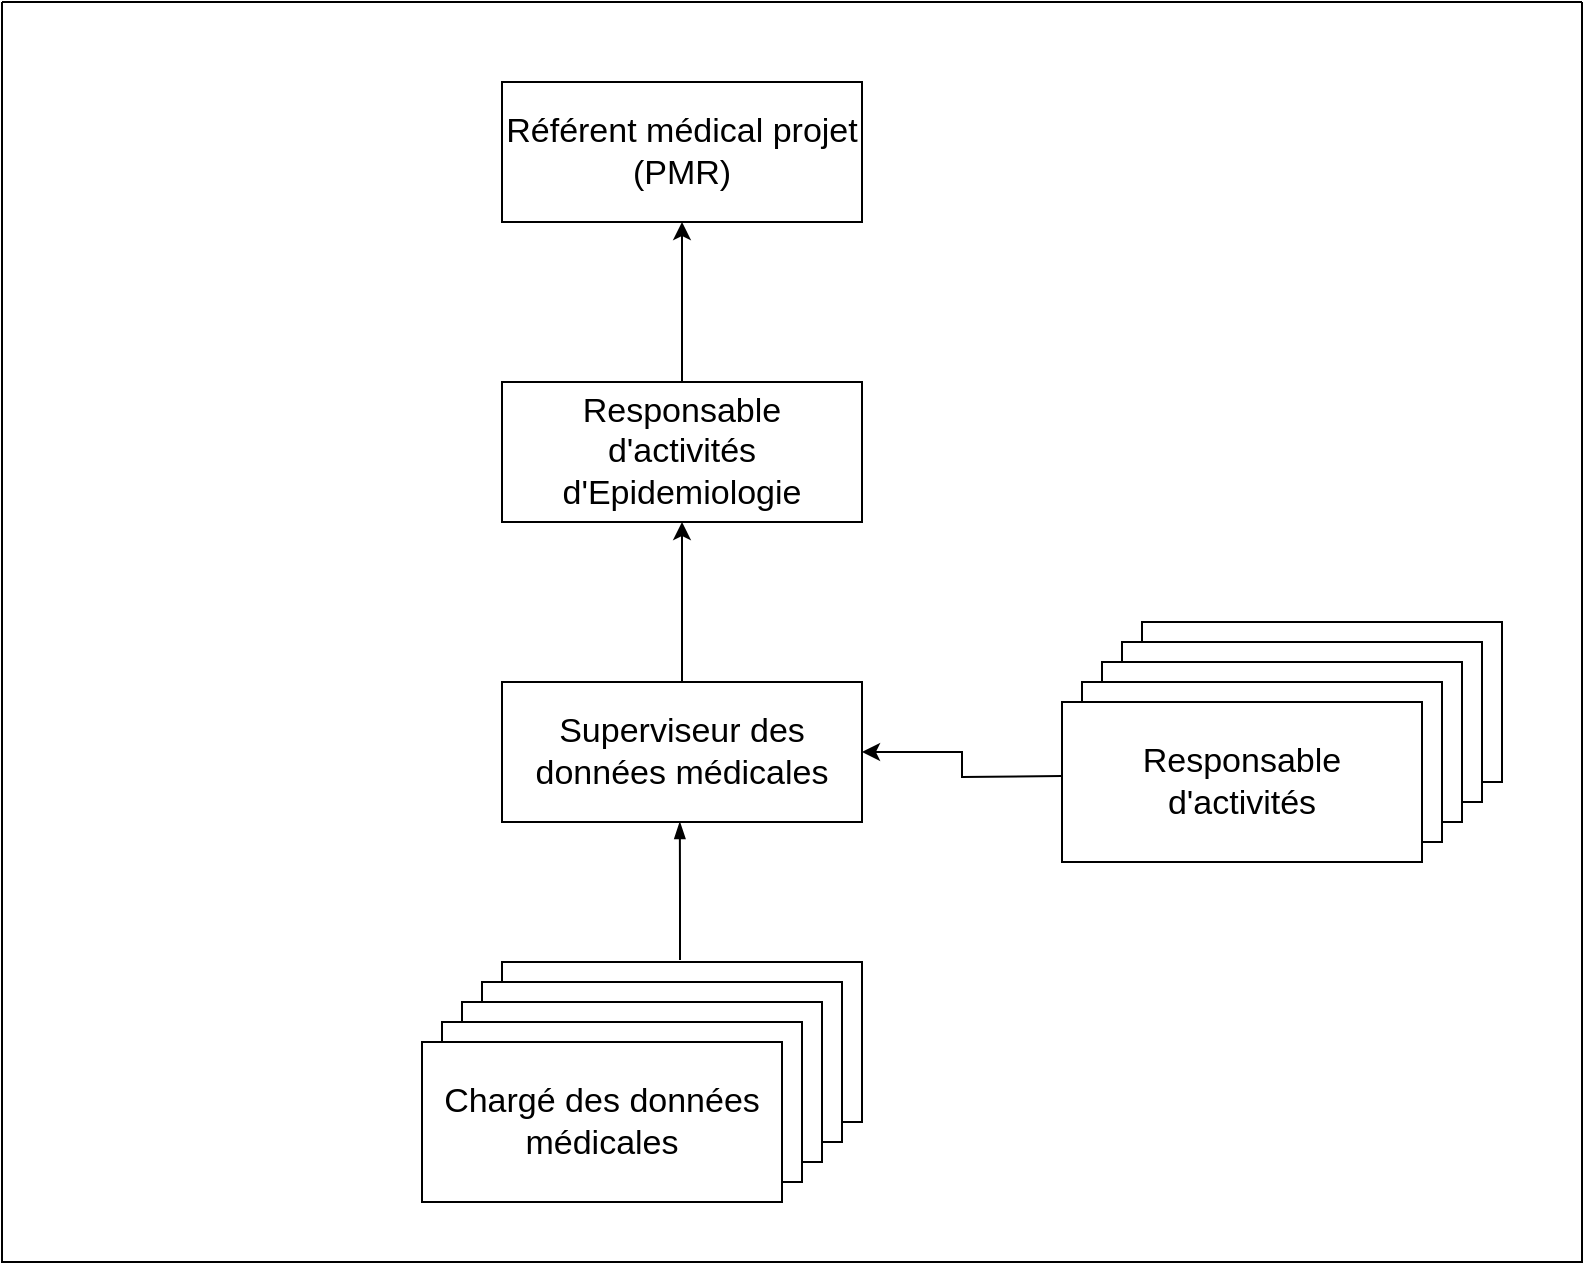 <mxfile version="13.9.6" type="github">
  <diagram id="prtHgNgQTEPvFCAcTncT" name="Page-1">
    <mxGraphModel dx="1564" dy="1977" grid="1" gridSize="10" guides="1" tooltips="1" connect="1" arrows="1" fold="1" page="1" pageScale="1" pageWidth="827" pageHeight="1169" math="0" shadow="0">
      <root>
        <mxCell id="0" />
        <mxCell id="1" parent="0" />
        <mxCell id="dNxyNK7c78bLwvsdeMH5-11" value="" style="swimlane;html=1;startSize=0;horizontal=1;containerType=tree;glass=0;swimlaneFillColor=none;" parent="1" vertex="1">
          <mxGeometry x="40" y="-280" width="790" height="630" as="geometry" />
        </mxCell>
        <UserObject label="Superviseur des données médicales" name="Tessa Miller" position="CFO" location="Office 1" email="me@example.com" placeholders="1" id="dNxyNK7c78bLwvsdeMH5-12">
          <mxCell style="whiteSpace=wrap;fontSize=17;" parent="dNxyNK7c78bLwvsdeMH5-11" vertex="1">
            <mxGeometry x="250" y="340" width="180" height="70" as="geometry" />
          </mxCell>
        </UserObject>
        <mxCell id="dNxyNK7c78bLwvsdeMH5-15" value="" style="endArrow=blockThin;endFill=1;fontSize=11;edgeStyle=elbowEdgeStyle;elbow=vertical;rounded=0;exitX=0.5;exitY=0;exitDx=0;exitDy=0;entryX=0.494;entryY=1;entryDx=0;entryDy=0;entryPerimeter=0;" parent="dNxyNK7c78bLwvsdeMH5-11" target="dNxyNK7c78bLwvsdeMH5-12" edge="1">
          <mxGeometry relative="1" as="geometry">
            <mxPoint x="339" y="479" as="sourcePoint" />
            <mxPoint x="339" y="419" as="targetPoint" />
          </mxGeometry>
        </mxCell>
        <UserObject label="" name="Evan Valet" position="HR Director" location="Office 4" email="me@example.com" placeholders="1" link="https://www.draw.io" id="dNxyNK7c78bLwvsdeMH5-16">
          <mxCell style="" parent="dNxyNK7c78bLwvsdeMH5-11" vertex="1">
            <mxGeometry x="250" y="480" width="180" height="80" as="geometry" />
          </mxCell>
        </UserObject>
        <mxCell id="yGAbrnF77CtUYg8j1XF4-1" value="" style="edgeStyle=orthogonalEdgeStyle;rounded=0;orthogonalLoop=1;jettySize=auto;html=1;" edge="1" source="dNxyNK7c78bLwvsdeMH5-12" target="yGAbrnF77CtUYg8j1XF4-2" parent="dNxyNK7c78bLwvsdeMH5-11">
          <mxGeometry relative="1" as="geometry" />
        </mxCell>
        <UserObject label="Responsable d&#39;activités d&#39;Epidemiologie" name="Tessa Miller" position="CFO" location="Office 1" email="me@example.com" placeholders="1" id="yGAbrnF77CtUYg8j1XF4-2">
          <mxCell style="whiteSpace=wrap;fontSize=17;" vertex="1" parent="dNxyNK7c78bLwvsdeMH5-11">
            <mxGeometry x="250" y="190" width="180" height="70" as="geometry" />
          </mxCell>
        </UserObject>
        <UserObject label="" name="Evan Valet" position="HR Director" location="Office 4" email="me@example.com" placeholders="1" link="https://www.draw.io" id="yGAbrnF77CtUYg8j1XF4-7">
          <mxCell style="" vertex="1" parent="dNxyNK7c78bLwvsdeMH5-11">
            <mxGeometry x="240" y="490" width="180" height="80" as="geometry" />
          </mxCell>
        </UserObject>
        <UserObject label="" name="Evan Valet" position="HR Director" location="Office 4" email="me@example.com" placeholders="1" link="https://www.draw.io" id="yGAbrnF77CtUYg8j1XF4-8">
          <mxCell style="" vertex="1" parent="dNxyNK7c78bLwvsdeMH5-11">
            <mxGeometry x="230" y="500" width="180" height="80" as="geometry" />
          </mxCell>
        </UserObject>
        <UserObject label="" name="Evan Valet" position="HR Director" location="Office 4" email="me@example.com" placeholders="1" link="https://www.draw.io" id="yGAbrnF77CtUYg8j1XF4-9">
          <mxCell style="" vertex="1" parent="dNxyNK7c78bLwvsdeMH5-11">
            <mxGeometry x="220" y="510" width="180" height="80" as="geometry" />
          </mxCell>
        </UserObject>
        <UserObject label="Chargé des données médicales" name="Evan Valet" position="HR Director" location="Office 4" email="me@example.com" placeholders="1" id="yGAbrnF77CtUYg8j1XF4-10">
          <mxCell style="fontSize=17;whiteSpace=wrap;" vertex="1" parent="dNxyNK7c78bLwvsdeMH5-11">
            <mxGeometry x="210" y="520" width="180" height="80" as="geometry" />
          </mxCell>
        </UserObject>
        <mxCell id="yGAbrnF77CtUYg8j1XF4-22" value="" style="endArrow=classic;html=1;rounded=0;edgeStyle=orthogonalEdgeStyle;entryX=1;entryY=0.5;entryDx=0;entryDy=0;" edge="1" parent="dNxyNK7c78bLwvsdeMH5-11" target="dNxyNK7c78bLwvsdeMH5-12">
          <mxGeometry width="50" height="50" relative="1" as="geometry">
            <mxPoint x="530" y="387" as="sourcePoint" />
            <mxPoint x="450" y="365" as="targetPoint" />
          </mxGeometry>
        </mxCell>
        <UserObject label="" name="Evan Valet" position="HR Director" location="Office 4" email="me@example.com" placeholders="1" link="https://www.draw.io" id="yGAbrnF77CtUYg8j1XF4-24">
          <mxCell style="" vertex="1" parent="dNxyNK7c78bLwvsdeMH5-11">
            <mxGeometry x="570" y="310" width="180" height="80" as="geometry" />
          </mxCell>
        </UserObject>
        <UserObject label="" name="Evan Valet" position="HR Director" location="Office 4" email="me@example.com" placeholders="1" link="https://www.draw.io" id="yGAbrnF77CtUYg8j1XF4-25">
          <mxCell style="" vertex="1" parent="dNxyNK7c78bLwvsdeMH5-11">
            <mxGeometry x="560" y="320" width="180" height="80" as="geometry" />
          </mxCell>
        </UserObject>
        <UserObject label="" name="Evan Valet" position="HR Director" location="Office 4" email="me@example.com" placeholders="1" link="https://www.draw.io" id="yGAbrnF77CtUYg8j1XF4-26">
          <mxCell style="" vertex="1" parent="dNxyNK7c78bLwvsdeMH5-11">
            <mxGeometry x="550" y="330" width="180" height="80" as="geometry" />
          </mxCell>
        </UserObject>
        <UserObject label="" name="Evan Valet" position="HR Director" location="Office 4" email="me@example.com" placeholders="1" link="https://www.draw.io" id="yGAbrnF77CtUYg8j1XF4-27">
          <mxCell style="" vertex="1" parent="dNxyNK7c78bLwvsdeMH5-11">
            <mxGeometry x="540" y="340" width="180" height="80" as="geometry" />
          </mxCell>
        </UserObject>
        <UserObject label="Responsable d&#39;activités" name="Evan Valet" position="HR Director" location="Office 4" email="me@example.com" placeholders="1" id="yGAbrnF77CtUYg8j1XF4-28">
          <mxCell style="fontSize=17;whiteSpace=wrap;" vertex="1" parent="dNxyNK7c78bLwvsdeMH5-11">
            <mxGeometry x="530" y="350" width="180" height="80" as="geometry" />
          </mxCell>
        </UserObject>
        <mxCell id="yGAbrnF77CtUYg8j1XF4-29" value="" style="edgeStyle=orthogonalEdgeStyle;rounded=0;orthogonalLoop=1;jettySize=auto;html=1;" edge="1" target="yGAbrnF77CtUYg8j1XF4-30" source="yGAbrnF77CtUYg8j1XF4-2" parent="dNxyNK7c78bLwvsdeMH5-11">
          <mxGeometry relative="1" as="geometry">
            <mxPoint x="380" y="60" as="sourcePoint" />
          </mxGeometry>
        </mxCell>
        <UserObject label="Référent médical projet (PMR)" name="Tessa Miller" position="CFO" location="Office 1" email="me@example.com" placeholders="1" id="yGAbrnF77CtUYg8j1XF4-30">
          <mxCell style="whiteSpace=wrap;fontSize=17;" vertex="1" parent="dNxyNK7c78bLwvsdeMH5-11">
            <mxGeometry x="250" y="40" width="180" height="70" as="geometry" />
          </mxCell>
        </UserObject>
      </root>
    </mxGraphModel>
  </diagram>
</mxfile>
